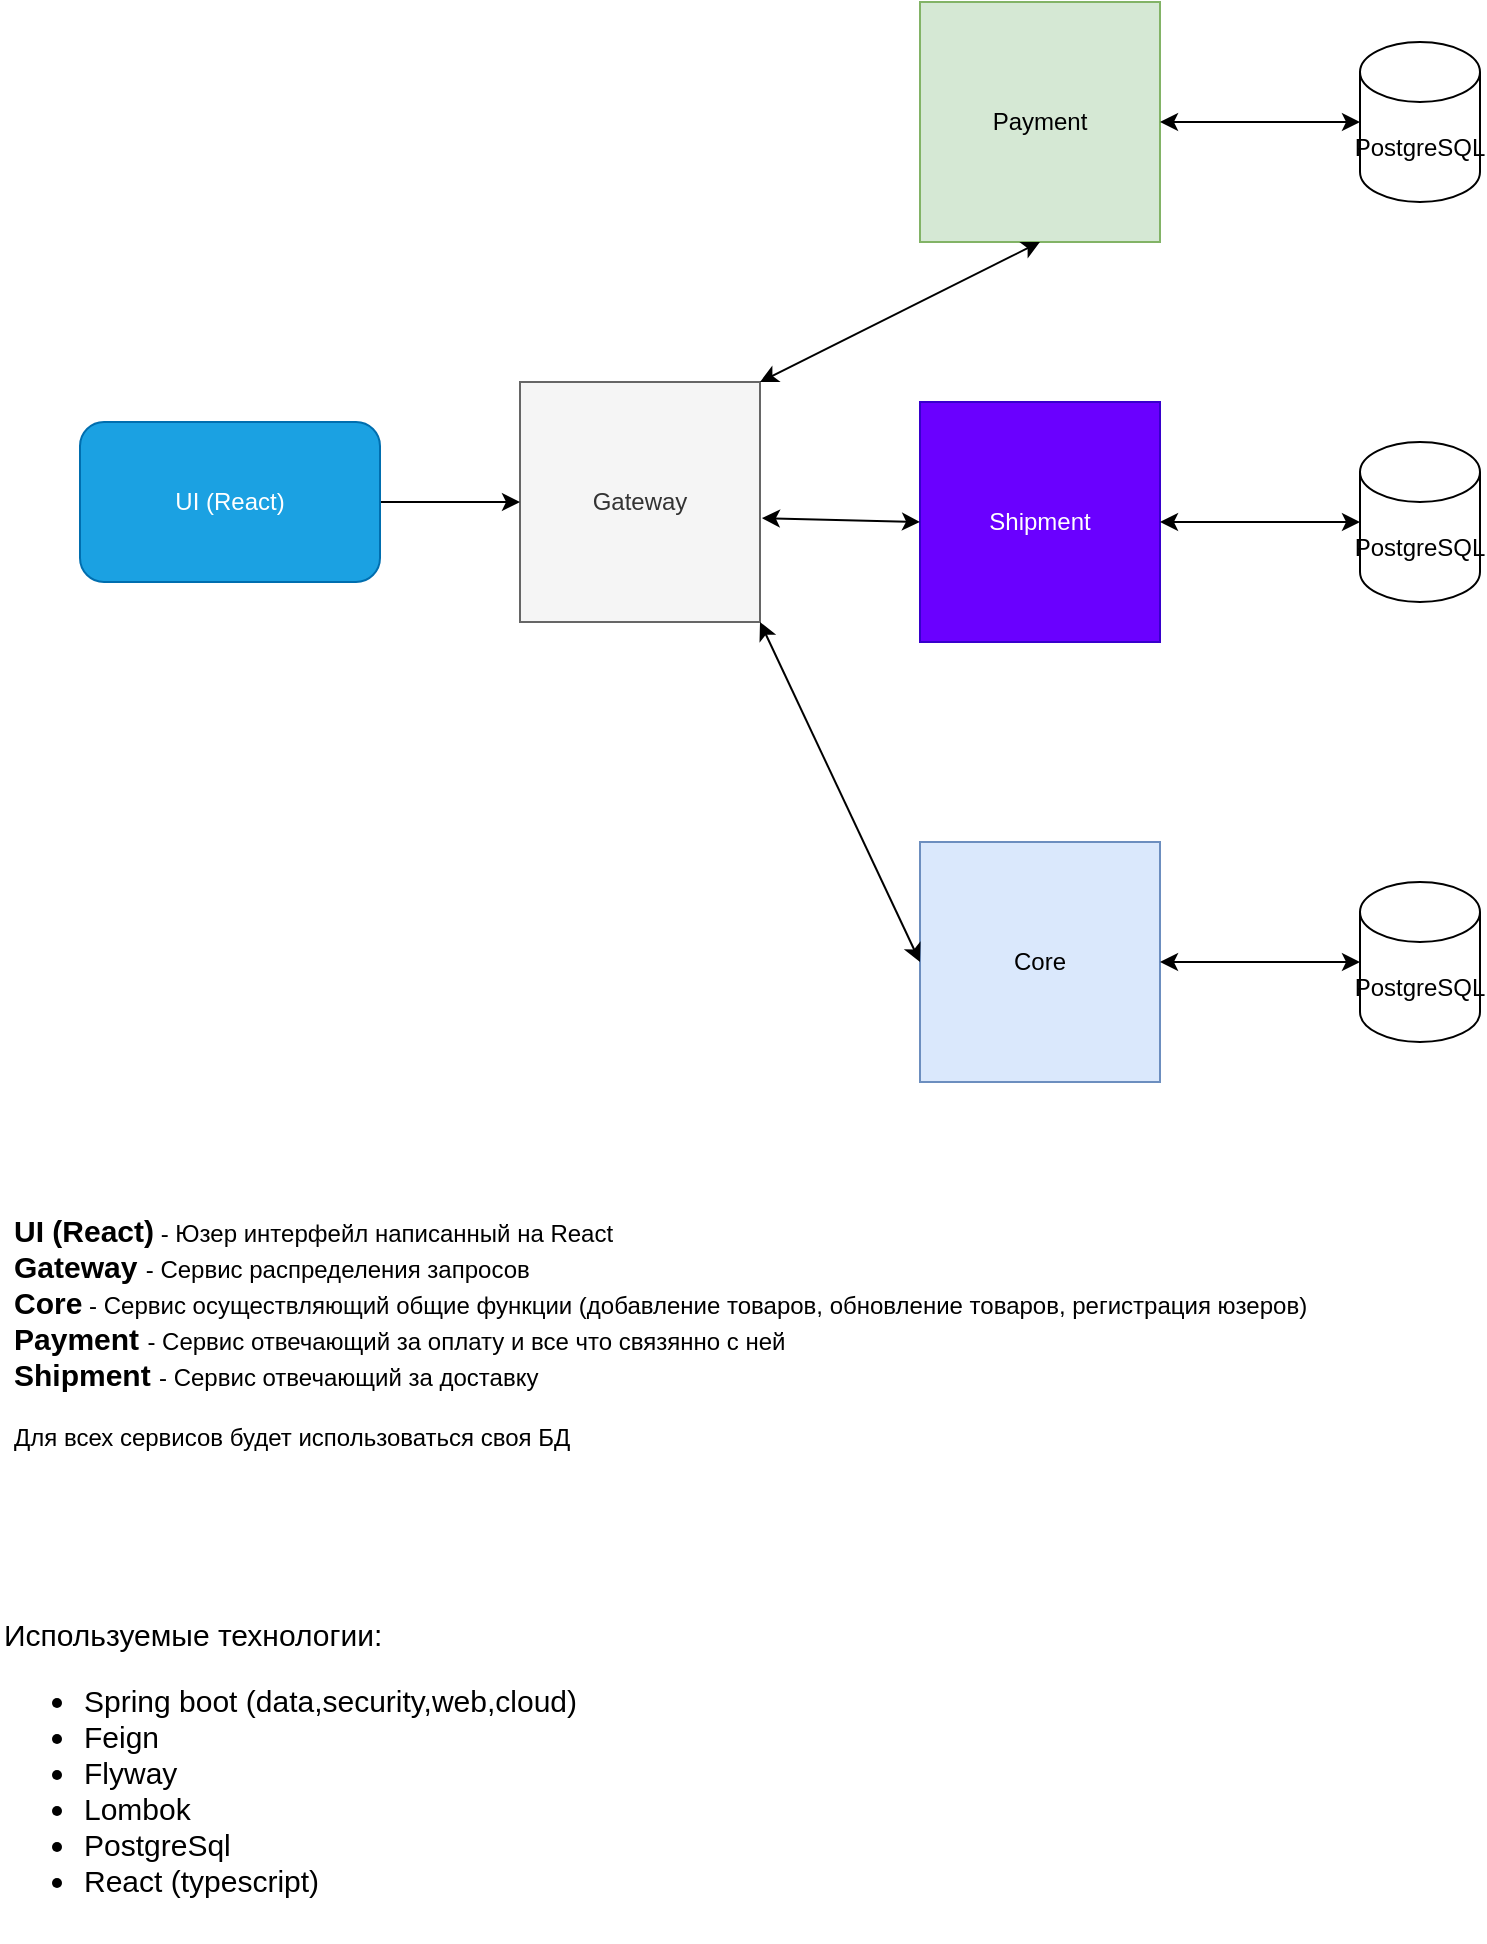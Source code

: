 <mxfile version="20.8.17" type="device"><diagram id="v1G-kFnRvqQ2p2y_XFG2" name="Страница 1"><mxGraphModel dx="1969" dy="899" grid="1" gridSize="10" guides="1" tooltips="1" connect="1" arrows="1" fold="1" page="1" pageScale="1" pageWidth="827" pageHeight="1169" math="0" shadow="0"><root><mxCell id="0"/><mxCell id="1" parent="0"/><mxCell id="5u2Oj5tgmed4bpAApjKL-1" value="Payment" style="whiteSpace=wrap;html=1;aspect=fixed;fillColor=#d5e8d4;strokeColor=#82b366;" parent="1" vertex="1"><mxGeometry x="470" y="110" width="120" height="120" as="geometry"/></mxCell><mxCell id="5u2Oj5tgmed4bpAApjKL-2" value="Gateway" style="whiteSpace=wrap;html=1;aspect=fixed;fillColor=#f5f5f5;fontColor=#333333;strokeColor=#666666;" parent="1" vertex="1"><mxGeometry x="270" y="300" width="120" height="120" as="geometry"/></mxCell><mxCell id="5u2Oj5tgmed4bpAApjKL-9" style="edgeStyle=orthogonalEdgeStyle;rounded=0;orthogonalLoop=1;jettySize=auto;html=1;exitX=1;exitY=0.5;exitDx=0;exitDy=0;entryX=0;entryY=0.5;entryDx=0;entryDy=0;" parent="1" source="5u2Oj5tgmed4bpAApjKL-7" target="5u2Oj5tgmed4bpAApjKL-2" edge="1"><mxGeometry relative="1" as="geometry"/></mxCell><mxCell id="5u2Oj5tgmed4bpAApjKL-7" value="UI (React)" style="rounded=1;whiteSpace=wrap;html=1;fillColor=#1ba1e2;fontColor=#ffffff;strokeColor=#006EAF;" parent="1" vertex="1"><mxGeometry x="50" y="320" width="150" height="80" as="geometry"/></mxCell><mxCell id="5u2Oj5tgmed4bpAApjKL-8" value="Core" style="whiteSpace=wrap;html=1;aspect=fixed;fillColor=#dae8fc;strokeColor=#6c8ebf;" parent="1" vertex="1"><mxGeometry x="470" y="530" width="120" height="120" as="geometry"/></mxCell><mxCell id="5u2Oj5tgmed4bpAApjKL-14" value="" style="endArrow=classic;startArrow=classic;html=1;rounded=0;exitX=1;exitY=1;exitDx=0;exitDy=0;entryX=0;entryY=0.5;entryDx=0;entryDy=0;" parent="1" source="5u2Oj5tgmed4bpAApjKL-2" target="5u2Oj5tgmed4bpAApjKL-8" edge="1"><mxGeometry width="50" height="50" relative="1" as="geometry"><mxPoint x="390" y="420" as="sourcePoint"/><mxPoint x="440" y="370" as="targetPoint"/></mxGeometry></mxCell><mxCell id="5u2Oj5tgmed4bpAApjKL-15" value="" style="endArrow=classic;startArrow=classic;html=1;rounded=0;exitX=1;exitY=0;exitDx=0;exitDy=0;entryX=0.5;entryY=1;entryDx=0;entryDy=0;" parent="1" source="5u2Oj5tgmed4bpAApjKL-2" target="5u2Oj5tgmed4bpAApjKL-1" edge="1"><mxGeometry width="50" height="50" relative="1" as="geometry"><mxPoint x="390" y="420" as="sourcePoint"/><mxPoint x="330" y="190" as="targetPoint"/></mxGeometry></mxCell><mxCell id="5u2Oj5tgmed4bpAApjKL-19" value="" style="endArrow=classic;startArrow=classic;html=1;rounded=0;entryX=0;entryY=0.5;entryDx=0;entryDy=0;entryPerimeter=0;" parent="1" source="5u2Oj5tgmed4bpAApjKL-1" target="5u2Oj5tgmed4bpAApjKL-23" edge="1"><mxGeometry width="50" height="50" relative="1" as="geometry"><mxPoint x="670" y="210" as="sourcePoint"/><mxPoint x="720" y="180" as="targetPoint"/></mxGeometry></mxCell><mxCell id="5u2Oj5tgmed4bpAApjKL-20" value="" style="endArrow=classic;startArrow=classic;html=1;rounded=0;exitX=1;exitY=0.5;exitDx=0;exitDy=0;entryX=0;entryY=0.5;entryDx=0;entryDy=0;entryPerimeter=0;" parent="1" source="5u2Oj5tgmed4bpAApjKL-8" target="5u2Oj5tgmed4bpAApjKL-22" edge="1"><mxGeometry width="50" height="50" relative="1" as="geometry"><mxPoint x="690" y="190" as="sourcePoint"/><mxPoint x="660" y="410" as="targetPoint"/><Array as="points"/></mxGeometry></mxCell><mxCell id="5u2Oj5tgmed4bpAApjKL-22" value="PostgreSQL" style="shape=cylinder3;whiteSpace=wrap;html=1;boundedLbl=1;backgroundOutline=1;size=15;fillColor=none;" parent="1" vertex="1"><mxGeometry x="690" y="550" width="60" height="80" as="geometry"/></mxCell><mxCell id="5u2Oj5tgmed4bpAApjKL-23" value="PostgreSQL" style="shape=cylinder3;whiteSpace=wrap;html=1;boundedLbl=1;backgroundOutline=1;size=15;" parent="1" vertex="1"><mxGeometry x="690" y="130" width="60" height="80" as="geometry"/></mxCell><mxCell id="5u2Oj5tgmed4bpAApjKL-24" value="&lt;b&gt;&lt;font style=&quot;font-size: 15px;&quot;&gt;UI (React)&lt;/font&gt;&lt;/b&gt; - Юзер интерфейл написанный на React&lt;br&gt;&lt;b&gt;&lt;font style=&quot;font-size: 15px;&quot;&gt;Gateway &lt;/font&gt;&lt;/b&gt;- Сервис распределения запросов&lt;br&gt;&lt;b&gt;&lt;font style=&quot;font-size: 15px;&quot;&gt;Core&lt;/font&gt;&lt;/b&gt; - Сервис осуществляющий общие функции (добавление товаров, обновление товаров, регистрация юзеров)&lt;br&gt;&lt;b&gt;&lt;font style=&quot;font-size: 15px;&quot;&gt;Payment &lt;/font&gt;&lt;/b&gt;- Сервис отвечающий за оплату и все что связянно с ней&lt;br&gt;&lt;b&gt;&lt;font style=&quot;font-size: 15px;&quot;&gt;Shipment &lt;/font&gt;&lt;/b&gt;- Сервис отвечающий за доставку&lt;br&gt;&lt;br&gt;Для всех сервисов будет использоваться своя БД" style="text;html=1;align=left;verticalAlign=middle;resizable=0;points=[];autosize=1;strokeColor=none;fillColor=none;" parent="1" vertex="1"><mxGeometry x="15" y="710" width="670" height="130" as="geometry"/></mxCell><mxCell id="5u2Oj5tgmed4bpAApjKL-25" value="Используемые технологии:&lt;br&gt;&lt;ul&gt;&lt;li&gt;Spring boot (data,security,web,cloud)&lt;/li&gt;&lt;li&gt;Feign&lt;/li&gt;&lt;li&gt;Flyway&lt;/li&gt;&lt;li&gt;Lombok&lt;/li&gt;&lt;li&gt;PostgreSql&lt;/li&gt;&lt;li&gt;React (typescript)&lt;/li&gt;&lt;/ul&gt;" style="text;html=1;align=left;verticalAlign=middle;resizable=0;points=[];autosize=1;strokeColor=none;fillColor=none;fontSize=15;" parent="1" vertex="1"><mxGeometry x="10" y="910" width="310" height="170" as="geometry"/></mxCell><mxCell id="5u2Oj5tgmed4bpAApjKL-26" value="Shipment" style="whiteSpace=wrap;html=1;aspect=fixed;fillColor=#6a00ff;strokeColor=#3700CC;fontColor=#ffffff;" parent="1" vertex="1"><mxGeometry x="470" y="310" width="120" height="120" as="geometry"/></mxCell><mxCell id="5u2Oj5tgmed4bpAApjKL-27" value="" style="endArrow=classic;startArrow=classic;html=1;rounded=0;fontSize=15;entryX=0;entryY=0.5;entryDx=0;entryDy=0;exitX=1.008;exitY=0.567;exitDx=0;exitDy=0;exitPerimeter=0;" parent="1" source="5u2Oj5tgmed4bpAApjKL-2" target="5u2Oj5tgmed4bpAApjKL-26" edge="1"><mxGeometry width="50" height="50" relative="1" as="geometry"><mxPoint x="390" y="390" as="sourcePoint"/><mxPoint x="440" y="340" as="targetPoint"/><Array as="points"/></mxGeometry></mxCell><mxCell id="5u2Oj5tgmed4bpAApjKL-28" value="PostgreSQL" style="shape=cylinder3;whiteSpace=wrap;html=1;boundedLbl=1;backgroundOutline=1;size=15;" parent="1" vertex="1"><mxGeometry x="690" y="330" width="60" height="80" as="geometry"/></mxCell><mxCell id="5u2Oj5tgmed4bpAApjKL-31" value="" style="endArrow=classic;startArrow=classic;html=1;rounded=0;fontSize=15;exitX=1;exitY=0.5;exitDx=0;exitDy=0;entryX=0;entryY=0.5;entryDx=0;entryDy=0;entryPerimeter=0;" parent="1" source="5u2Oj5tgmed4bpAApjKL-26" target="5u2Oj5tgmed4bpAApjKL-28" edge="1"><mxGeometry width="50" height="50" relative="1" as="geometry"><mxPoint x="390" y="390" as="sourcePoint"/><mxPoint x="440" y="340" as="targetPoint"/></mxGeometry></mxCell></root></mxGraphModel></diagram></mxfile>